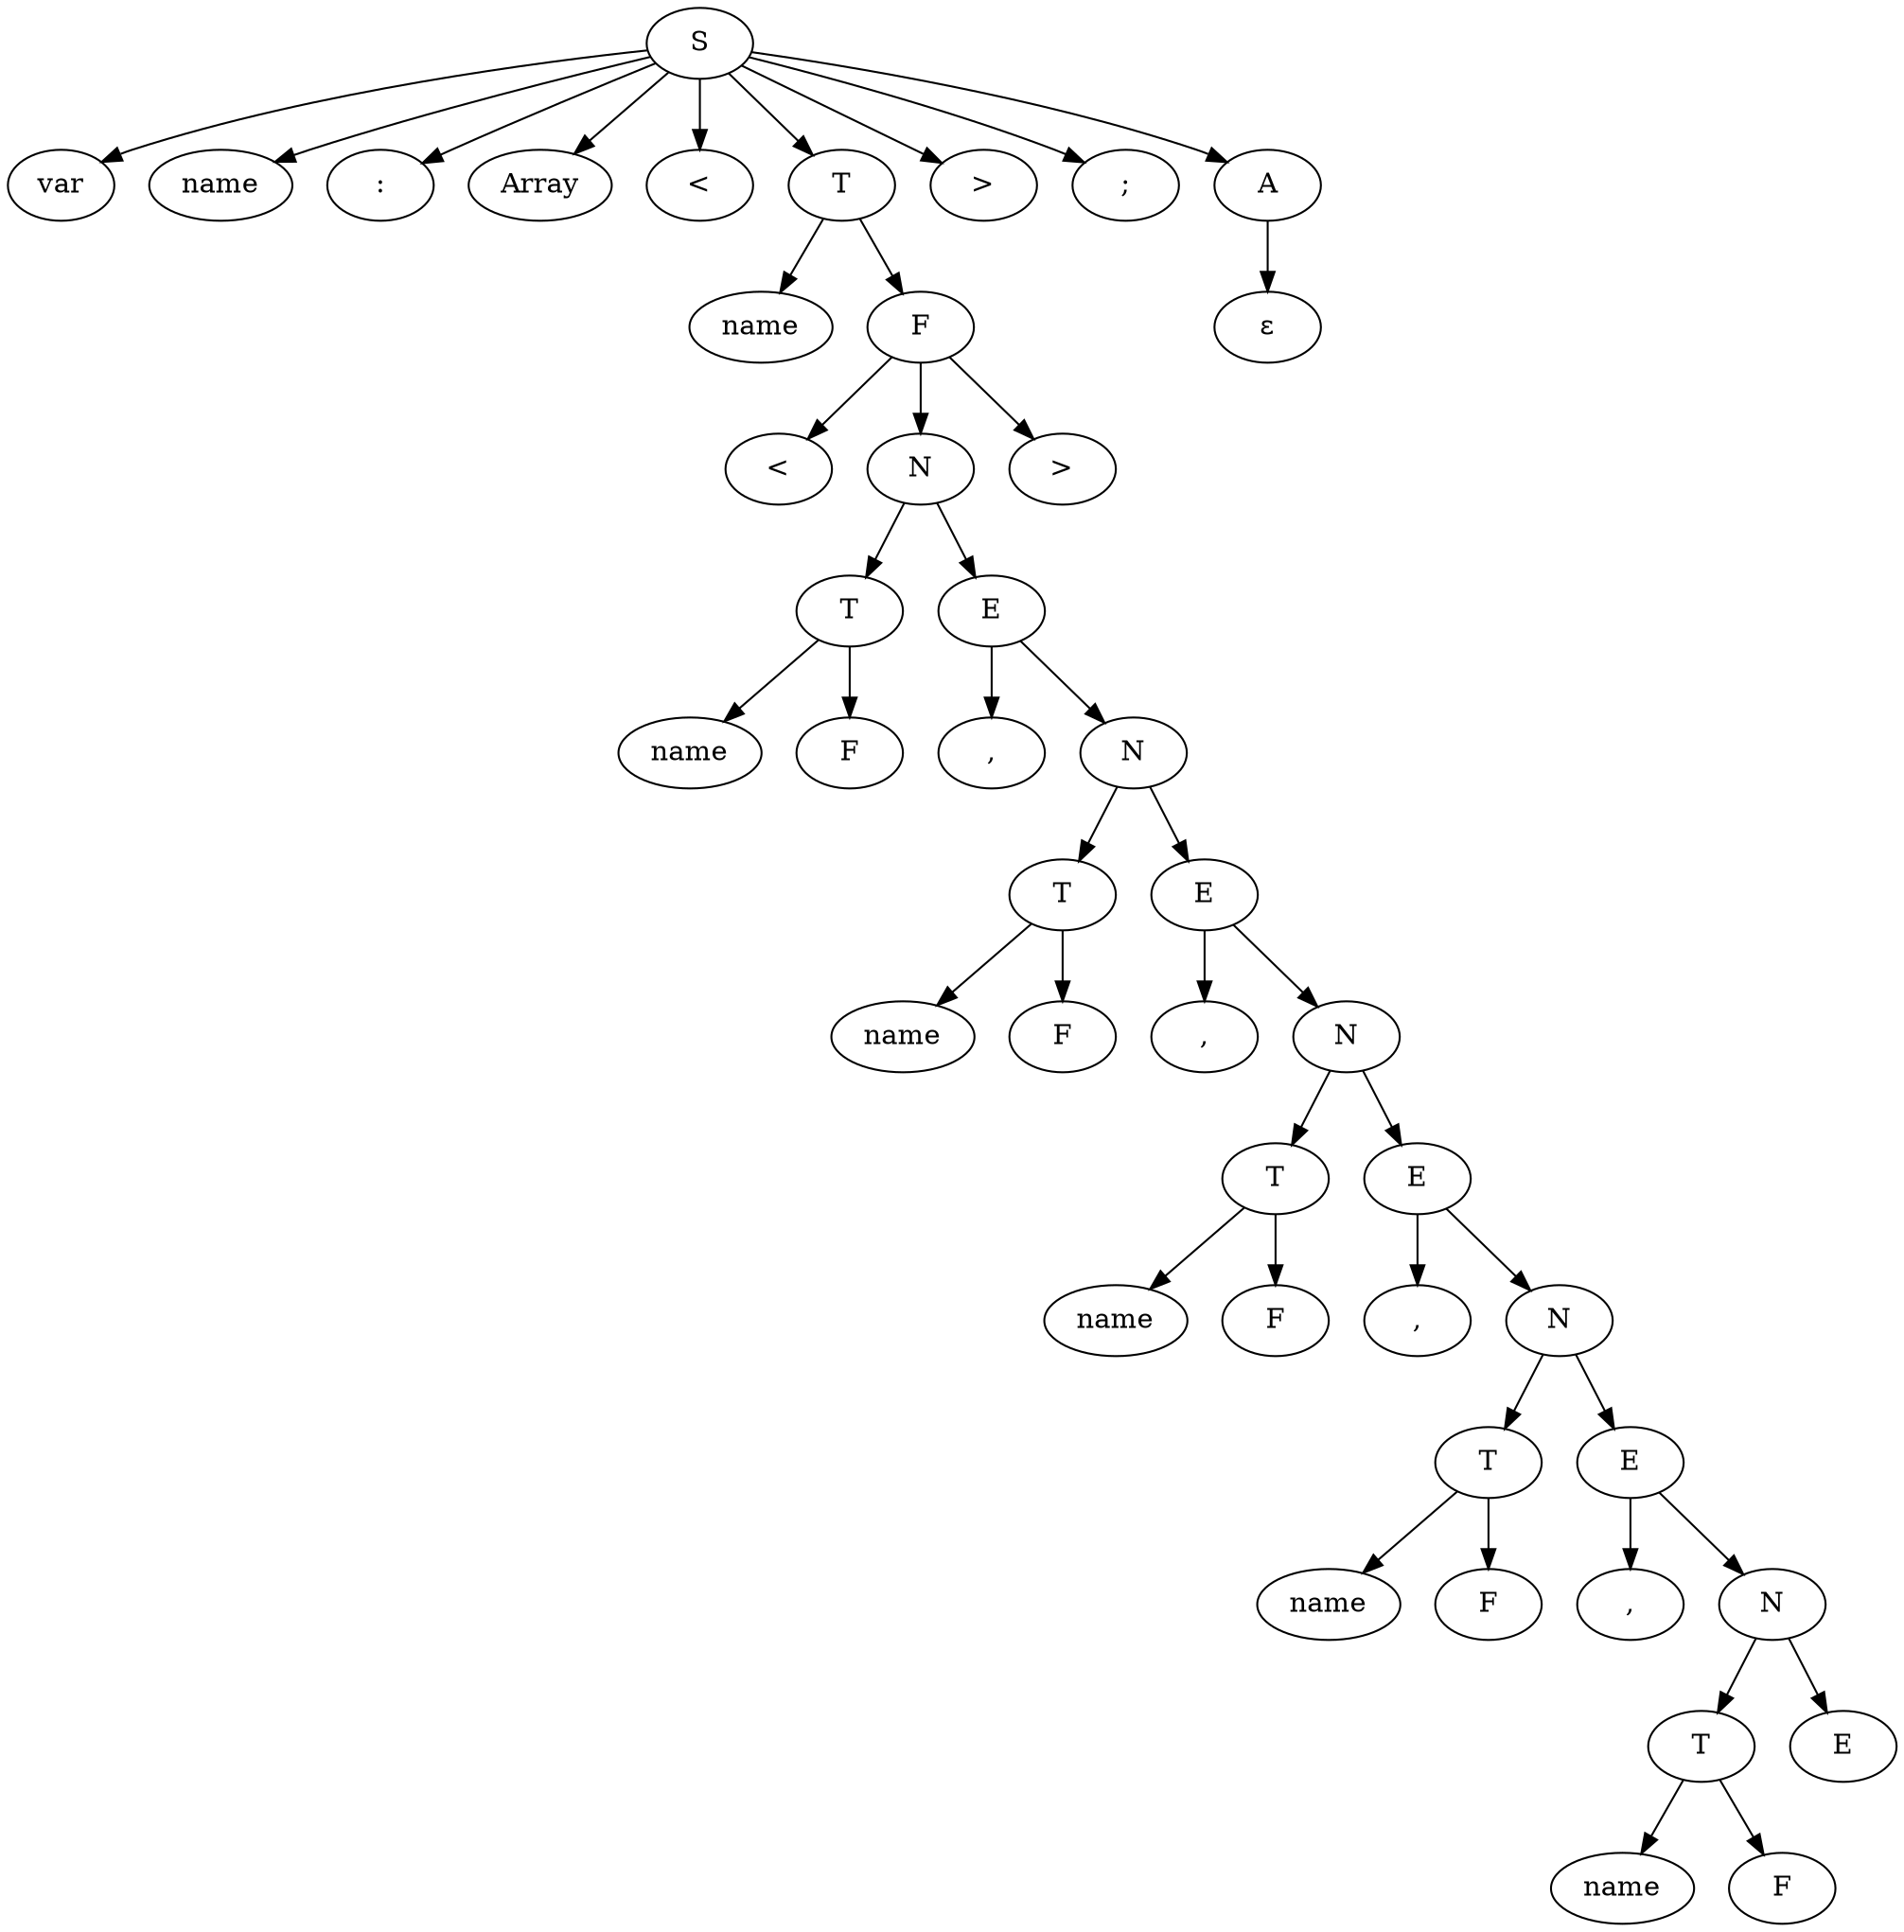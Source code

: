 digraph HelloWorld {1[label="S"];2[label="var"];1 -> 2;3[label="name"];1 -> 3;4[label=":"];1 -> 4;5[label="Array"];1 -> 5;6[label="<"];1 -> 6;7[label="T"];1 -> 7;8[label="name"];7 -> 8;9[label="F"];7 -> 9;10[label="<"];9 -> 10;11[label="N"];9 -> 11;12[label="T"];11 -> 12;13[label="name"];12 -> 13;14[label="F"];12 -> 14;15[label="E"];11 -> 15;16[label=","];15 -> 16;17[label="N"];15 -> 17;18[label="T"];17 -> 18;19[label="name"];18 -> 19;20[label="F"];18 -> 20;21[label="E"];17 -> 21;22[label=","];21 -> 22;23[label="N"];21 -> 23;24[label="T"];23 -> 24;25[label="name"];24 -> 25;26[label="F"];24 -> 26;27[label="E"];23 -> 27;28[label=","];27 -> 28;29[label="N"];27 -> 29;30[label="T"];29 -> 30;31[label="name"];30 -> 31;32[label="F"];30 -> 32;33[label="E"];29 -> 33;34[label=","];33 -> 34;35[label="N"];33 -> 35;36[label="T"];35 -> 36;37[label="name"];36 -> 37;38[label="F"];36 -> 38;39[label="E"];35 -> 39;40[label=">"];9 -> 40;41[label=">"];1 -> 41;42[label=";"];1 -> 42;43[label="A"];1 -> 43;44[label="ε"];43 -> 44;}